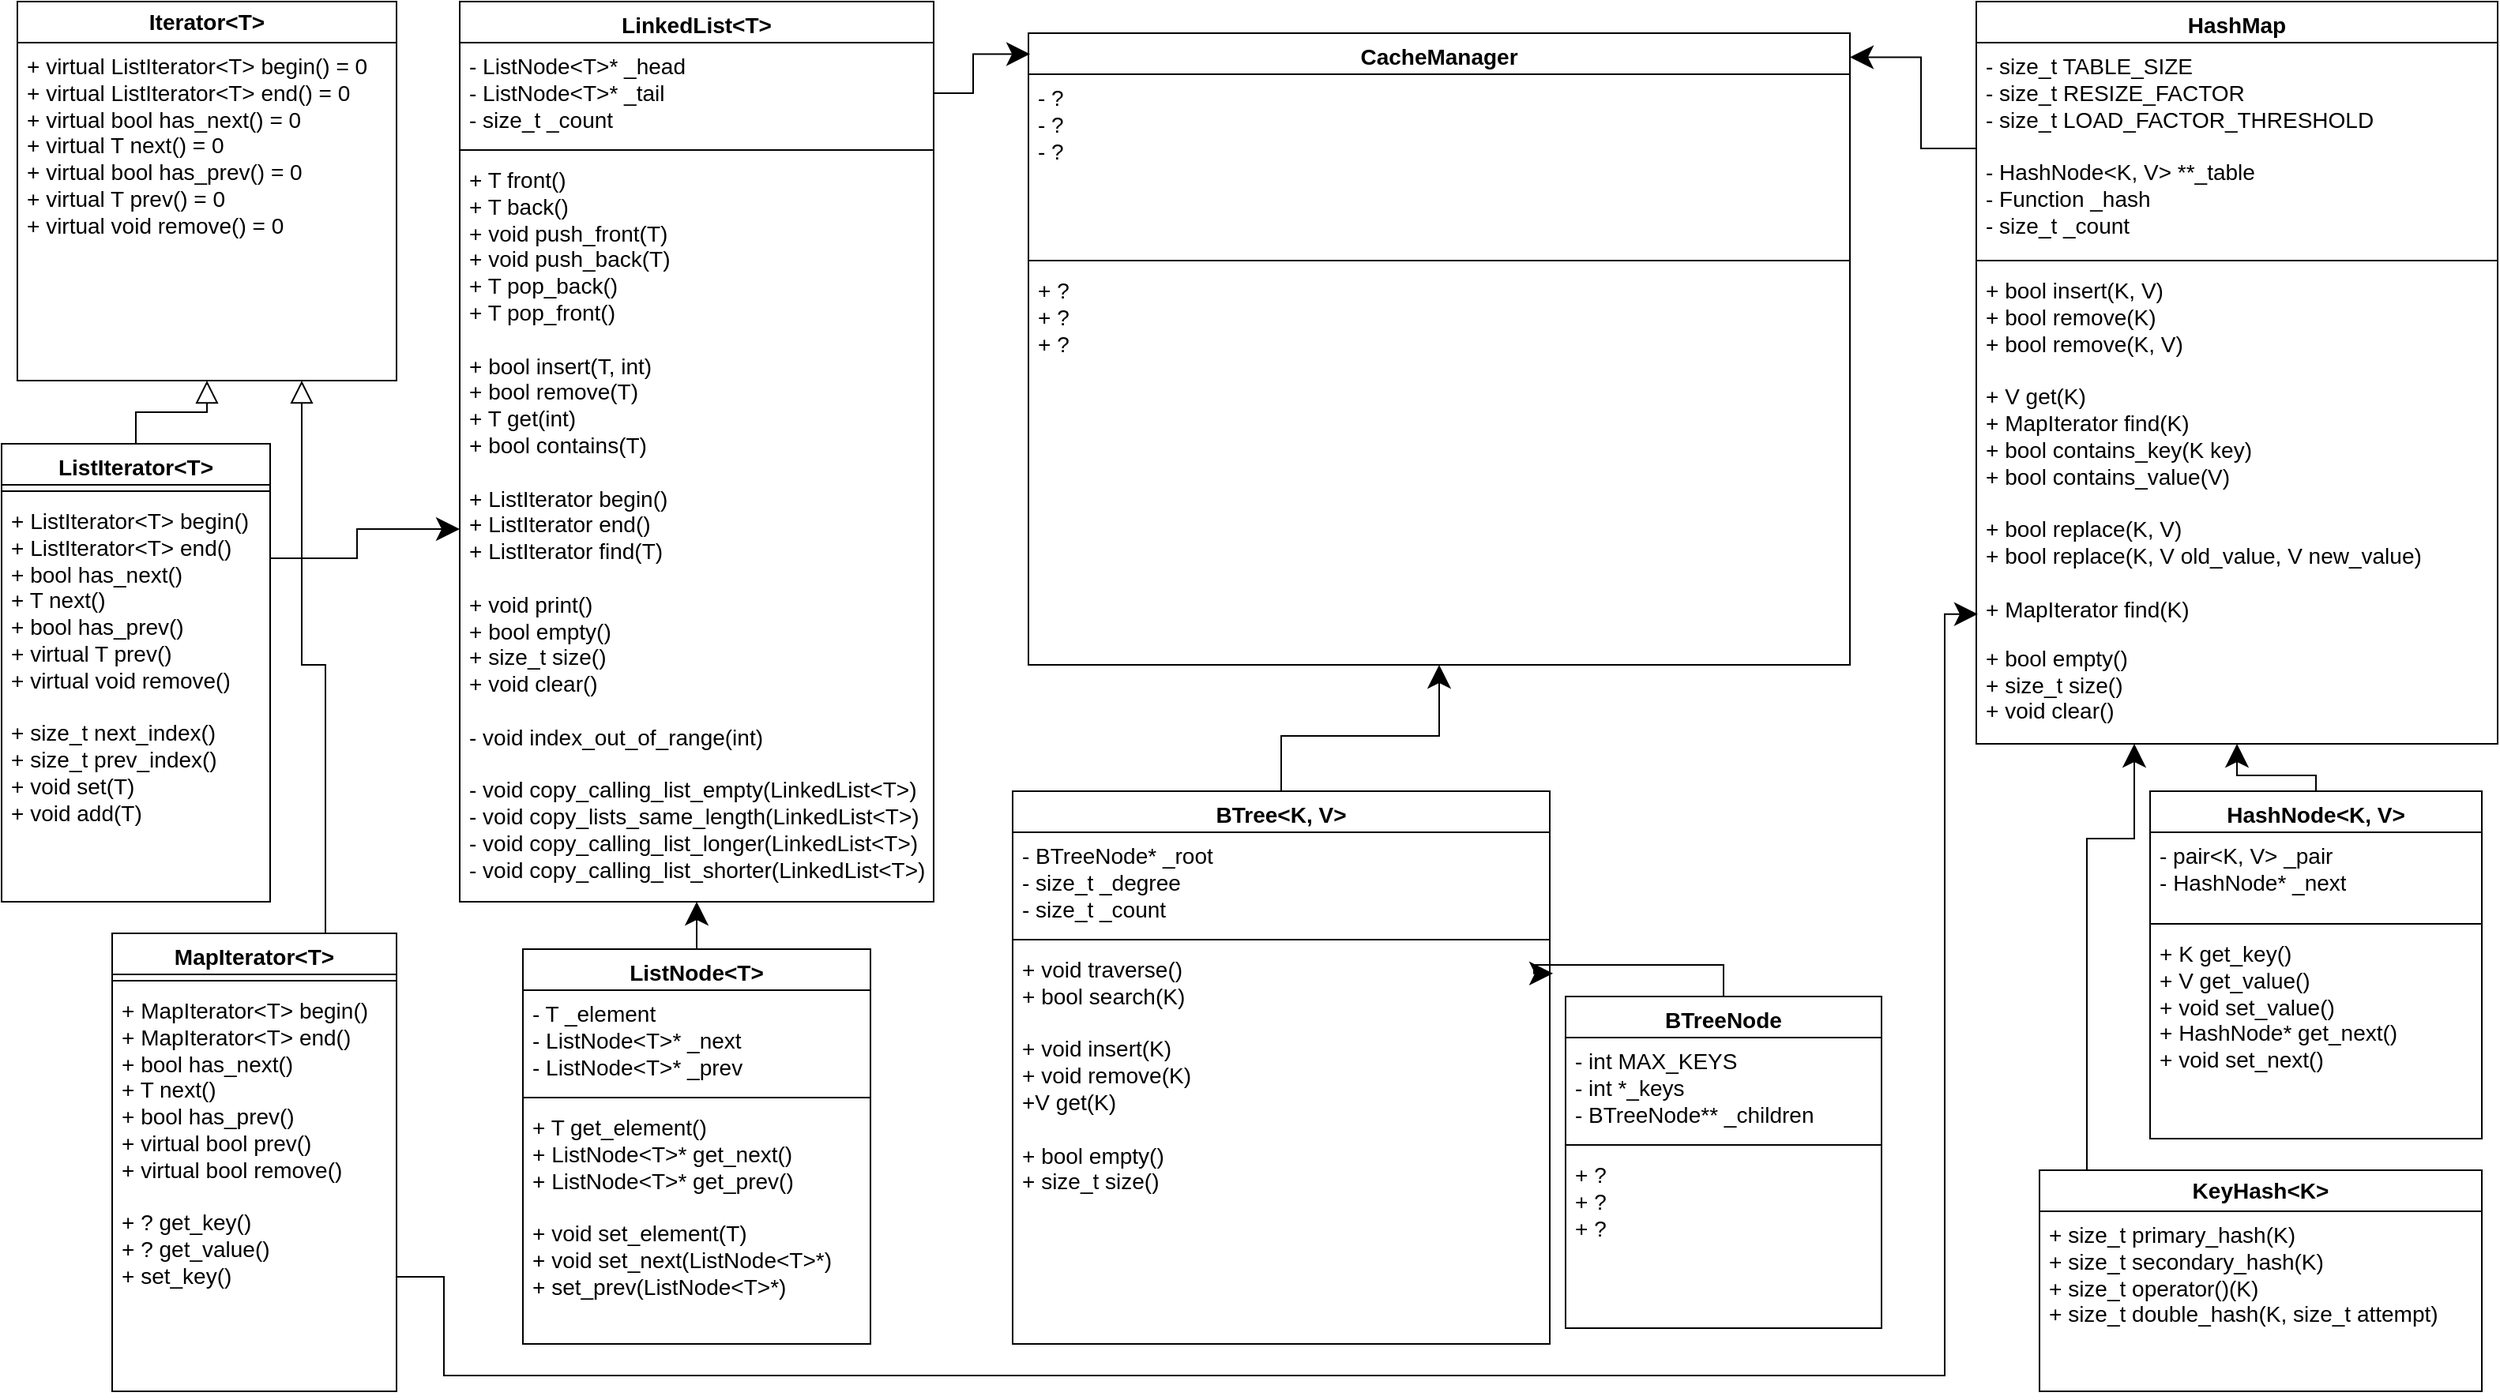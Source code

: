 <mxfile version="24.7.14">
  <diagram id="C5RBs43oDa-KdzZeNtuy" name="Page-1">
    <mxGraphModel dx="1434" dy="907" grid="1" gridSize="10" guides="1" tooltips="1" connect="1" arrows="1" fold="1" page="1" pageScale="1" pageWidth="1600" pageHeight="900" math="0" shadow="0">
      <root>
        <mxCell id="WIyWlLk6GJQsqaUBKTNV-0" />
        <mxCell id="WIyWlLk6GJQsqaUBKTNV-1" parent="WIyWlLk6GJQsqaUBKTNV-0" />
        <mxCell id="Cn50sSMzSw2PKXhurFe1-7" value="&lt;font style=&quot;font-size: 14px;&quot;&gt;HashMap&lt;/font&gt;" style="swimlane;fontStyle=1;align=center;verticalAlign=top;childLayout=stackLayout;horizontal=1;startSize=26;horizontalStack=0;resizeParent=1;resizeParentMax=0;resizeLast=0;collapsible=1;marginBottom=0;whiteSpace=wrap;html=1;" vertex="1" parent="WIyWlLk6GJQsqaUBKTNV-1">
          <mxGeometry x="1260" y="10" width="330" height="470" as="geometry" />
        </mxCell>
        <mxCell id="Cn50sSMzSw2PKXhurFe1-8" value="&lt;div style=&quot;font-size: 14px;&quot;&gt;&lt;div style=&quot;font-size: 14px;&quot;&gt;&lt;font style=&quot;font-size: 14px;&quot;&gt;- size_t TABLE_SIZE&lt;/font&gt;&lt;/div&gt;&lt;div style=&quot;font-size: 14px;&quot;&gt;&lt;font style=&quot;font-size: 14px;&quot;&gt;- size_t RESIZE_FACTOR&lt;/font&gt;&lt;/div&gt;&lt;font style=&quot;font-size: 14px;&quot;&gt;&lt;font style=&quot;font-size: 14px;&quot;&gt;- size_t LOAD_FACTOR_THRESHOLD&lt;/font&gt;&lt;/font&gt;&lt;/div&gt;&lt;div style=&quot;font-size: 14px;&quot;&gt;&lt;font style=&quot;font-size: 14px;&quot;&gt;&lt;br&gt;&lt;/font&gt;&lt;/div&gt;&lt;div style=&quot;font-size: 14px;&quot;&gt;&lt;font style=&quot;font-size: 14px;&quot;&gt;- HashNode&amp;lt;K, V&amp;gt; **_table&lt;/font&gt;&lt;/div&gt;&lt;div style=&quot;font-size: 14px;&quot;&gt;&lt;font style=&quot;font-size: 14px;&quot;&gt;- Function _hash&lt;/font&gt;&lt;/div&gt;&lt;div style=&quot;font-size: 14px;&quot;&gt;- size_t _count&lt;br&gt;&lt;/div&gt;" style="text;strokeColor=none;fillColor=none;align=left;verticalAlign=top;spacingLeft=4;spacingRight=4;overflow=hidden;rotatable=0;points=[[0,0.5],[1,0.5]];portConstraint=eastwest;whiteSpace=wrap;html=1;" vertex="1" parent="Cn50sSMzSw2PKXhurFe1-7">
          <mxGeometry y="26" width="330" height="134" as="geometry" />
        </mxCell>
        <mxCell id="Cn50sSMzSw2PKXhurFe1-9" value="" style="line;strokeWidth=1;fillColor=none;align=left;verticalAlign=middle;spacingTop=-1;spacingLeft=3;spacingRight=3;rotatable=0;labelPosition=right;points=[];portConstraint=eastwest;strokeColor=inherit;" vertex="1" parent="Cn50sSMzSw2PKXhurFe1-7">
          <mxGeometry y="160" width="330" height="8" as="geometry" />
        </mxCell>
        <mxCell id="Cn50sSMzSw2PKXhurFe1-10" value="&lt;div style=&quot;font-size: 14px;&quot;&gt;&lt;font style=&quot;font-size: 14px;&quot;&gt;+ bool insert(K, V)&lt;/font&gt;&lt;/div&gt;&lt;div style=&quot;font-size: 14px;&quot;&gt;&lt;font style=&quot;font-size: 14px;&quot;&gt;+ bool remove(K)&lt;/font&gt;&lt;/div&gt;&lt;div style=&quot;font-size: 14px;&quot;&gt;&lt;font style=&quot;font-size: 14px;&quot;&gt;+ bool remove(K, V)&lt;/font&gt;&lt;/div&gt;&lt;div style=&quot;font-size: 14px;&quot;&gt;&lt;font style=&quot;font-size: 14px;&quot;&gt;&lt;br&gt;&lt;/font&gt;&lt;/div&gt;&lt;div style=&quot;font-size: 14px;&quot;&gt;&lt;font style=&quot;font-size: 14px;&quot;&gt;+ V get(K)&lt;/font&gt;&lt;/div&gt;&lt;div style=&quot;font-size: 14px;&quot;&gt;&lt;font style=&quot;font-size: 14px;&quot;&gt;+ MapIterator find(K)&lt;br&gt;&lt;/font&gt;&lt;/div&gt;&lt;div style=&quot;font-size: 14px;&quot;&gt;&lt;div style=&quot;font-size: 14px;&quot;&gt;&lt;font style=&quot;font-size: 14px;&quot;&gt;+ bool contains_key(K key)&lt;br&gt;&lt;/font&gt;&lt;/div&gt;&lt;font style=&quot;font-size: 14px;&quot;&gt;+ bool contains_value(V)&lt;/font&gt;&lt;/div&gt;&lt;div style=&quot;font-size: 14px;&quot;&gt;&lt;font style=&quot;font-size: 14px;&quot;&gt;&lt;br&gt;&lt;/font&gt;&lt;/div&gt;&lt;div style=&quot;font-size: 14px;&quot;&gt;&lt;div style=&quot;font-size: 14px;&quot;&gt;&lt;font style=&quot;font-size: 14px;&quot;&gt;+ bool replace(K, V)&lt;/font&gt;&lt;/div&gt;&lt;div style=&quot;font-size: 14px;&quot;&gt;&lt;font style=&quot;font-size: 14px;&quot;&gt;+ bool replace(K, V old_value, V new_value)&lt;/font&gt;&lt;/div&gt;&lt;/div&gt;&lt;div style=&quot;font-size: 14px;&quot;&gt;&lt;font style=&quot;font-size: 14px;&quot;&gt;&lt;br&gt;&lt;/font&gt;&lt;/div&gt;&lt;div style=&quot;font-size: 14px;&quot;&gt;&lt;font style=&quot;font-size: 14px;&quot;&gt;+ MapIterator find(K)&lt;br&gt;&lt;/font&gt;&lt;/div&gt;&lt;br&gt;&lt;div style=&quot;font-size: 14px;&quot;&gt;&lt;font style=&quot;font-size: 14px;&quot;&gt;+ bool empty()&lt;br&gt;&lt;/font&gt;&lt;/div&gt;&lt;div style=&quot;font-size: 14px;&quot;&gt;&lt;font style=&quot;font-size: 14px;&quot;&gt;+ size_t size()&lt;br&gt;&lt;/font&gt;&lt;/div&gt;&lt;div style=&quot;font-size: 14px;&quot;&gt;&lt;font style=&quot;font-size: 14px;&quot;&gt;&lt;font style=&quot;font-size: 14px;&quot;&gt;+ void clear()&lt;/font&gt;&lt;br&gt;&lt;/font&gt;&lt;/div&gt;" style="text;strokeColor=none;fillColor=none;align=left;verticalAlign=top;spacingLeft=4;spacingRight=4;overflow=hidden;rotatable=0;points=[[0,0.5],[1,0.5]];portConstraint=eastwest;whiteSpace=wrap;html=1;" vertex="1" parent="Cn50sSMzSw2PKXhurFe1-7">
          <mxGeometry y="168" width="330" height="302" as="geometry" />
        </mxCell>
        <mxCell id="Cn50sSMzSw2PKXhurFe1-96" style="edgeStyle=orthogonalEdgeStyle;rounded=0;orthogonalLoop=1;jettySize=auto;html=1;exitX=0.5;exitY=0;exitDx=0;exitDy=0;entryX=0.5;entryY=1;entryDx=0;entryDy=0;endSize=12;" edge="1" parent="WIyWlLk6GJQsqaUBKTNV-1" source="Cn50sSMzSw2PKXhurFe1-11" target="Cn50sSMzSw2PKXhurFe1-7">
          <mxGeometry relative="1" as="geometry">
            <Array as="points">
              <mxPoint x="1475" y="500" />
              <mxPoint x="1425" y="500" />
            </Array>
          </mxGeometry>
        </mxCell>
        <mxCell id="Cn50sSMzSw2PKXhurFe1-11" value="&lt;font style=&quot;font-size: 14px;&quot;&gt;HashNode&amp;lt;K, V&amp;gt;&lt;/font&gt;" style="swimlane;fontStyle=1;align=center;verticalAlign=top;childLayout=stackLayout;horizontal=1;startSize=26;horizontalStack=0;resizeParent=1;resizeParentMax=0;resizeLast=0;collapsible=1;marginBottom=0;whiteSpace=wrap;html=1;" vertex="1" parent="WIyWlLk6GJQsqaUBKTNV-1">
          <mxGeometry x="1370" y="510" width="210" height="220" as="geometry" />
        </mxCell>
        <mxCell id="Cn50sSMzSw2PKXhurFe1-12" value="&lt;div style=&quot;font-size: 14px;&quot;&gt;&lt;font style=&quot;font-size: 14px;&quot;&gt;- pair&amp;lt;K, V&amp;gt; _pair&lt;br&gt;&lt;/font&gt;&lt;/div&gt;&lt;div style=&quot;font-size: 14px;&quot;&gt;- &lt;font style=&quot;font-size: 14px;&quot;&gt;&lt;font style=&quot;font-size: 14px;&quot;&gt;HashNode* _next&lt;/font&gt;&lt;br&gt;&lt;/font&gt;&lt;/div&gt;" style="text;strokeColor=none;fillColor=none;align=left;verticalAlign=top;spacingLeft=4;spacingRight=4;overflow=hidden;rotatable=0;points=[[0,0.5],[1,0.5]];portConstraint=eastwest;whiteSpace=wrap;html=1;" vertex="1" parent="Cn50sSMzSw2PKXhurFe1-11">
          <mxGeometry y="26" width="210" height="54" as="geometry" />
        </mxCell>
        <mxCell id="Cn50sSMzSw2PKXhurFe1-13" value="" style="line;strokeWidth=1;fillColor=none;align=left;verticalAlign=middle;spacingTop=-1;spacingLeft=3;spacingRight=3;rotatable=0;labelPosition=right;points=[];portConstraint=eastwest;strokeColor=inherit;" vertex="1" parent="Cn50sSMzSw2PKXhurFe1-11">
          <mxGeometry y="80" width="210" height="8" as="geometry" />
        </mxCell>
        <mxCell id="Cn50sSMzSw2PKXhurFe1-14" value="&lt;div style=&quot;font-size: 14px;&quot;&gt;&lt;font style=&quot;font-size: 14px;&quot;&gt;+ K get_key()&lt;/font&gt;&lt;/div&gt;&lt;div style=&quot;font-size: 14px;&quot;&gt;&lt;font style=&quot;font-size: 14px;&quot;&gt;+ V get_value()&lt;/font&gt;&lt;/div&gt;&lt;div style=&quot;font-size: 14px;&quot;&gt;&lt;font style=&quot;font-size: 14px;&quot;&gt;+ void set_value()&lt;/font&gt;&lt;/div&gt;&lt;div style=&quot;font-size: 14px;&quot;&gt;&lt;font style=&quot;font-size: 14px;&quot;&gt;+ HashNode* get_next()&lt;/font&gt;&lt;/div&gt;&lt;div style=&quot;font-size: 14px;&quot;&gt;&lt;font style=&quot;font-size: 14px;&quot;&gt;&lt;font style=&quot;font-size: 14px;&quot;&gt;+ void set_next()&lt;/font&gt;&lt;br&gt;&lt;/font&gt;&lt;/div&gt;" style="text;strokeColor=none;fillColor=none;align=left;verticalAlign=top;spacingLeft=4;spacingRight=4;overflow=hidden;rotatable=0;points=[[0,0.5],[1,0.5]];portConstraint=eastwest;whiteSpace=wrap;html=1;" vertex="1" parent="Cn50sSMzSw2PKXhurFe1-11">
          <mxGeometry y="88" width="210" height="132" as="geometry" />
        </mxCell>
        <mxCell id="Cn50sSMzSw2PKXhurFe1-102" style="edgeStyle=orthogonalEdgeStyle;rounded=0;orthogonalLoop=1;jettySize=auto;html=1;exitX=0.25;exitY=0;exitDx=0;exitDy=0;entryX=0.25;entryY=1;entryDx=0;entryDy=0;endSize=12;" edge="1" parent="WIyWlLk6GJQsqaUBKTNV-1">
          <mxGeometry relative="1" as="geometry">
            <mxPoint x="1387.5" y="750" as="sourcePoint" />
            <mxPoint x="1360" y="480" as="targetPoint" />
            <Array as="points">
              <mxPoint x="1330" y="750" />
              <mxPoint x="1330" y="540" />
              <mxPoint x="1360" y="540" />
            </Array>
          </mxGeometry>
        </mxCell>
        <mxCell id="Cn50sSMzSw2PKXhurFe1-19" value="&lt;b&gt;&lt;font style=&quot;font-size: 14px;&quot;&gt;KeyHash&amp;lt;K&amp;gt;&lt;/font&gt;&lt;/b&gt;" style="swimlane;fontStyle=0;childLayout=stackLayout;horizontal=1;startSize=26;fillColor=none;horizontalStack=0;resizeParent=1;resizeParentMax=0;resizeLast=0;collapsible=1;marginBottom=0;whiteSpace=wrap;html=1;" vertex="1" parent="WIyWlLk6GJQsqaUBKTNV-1">
          <mxGeometry x="1300" y="750" width="280" height="140" as="geometry" />
        </mxCell>
        <mxCell id="Cn50sSMzSw2PKXhurFe1-20" value="&lt;div style=&quot;font-size: 14px;&quot;&gt;&lt;font style=&quot;font-size: 14px;&quot;&gt;+ size_t primary_hash(K)&lt;/font&gt;&lt;/div&gt;&lt;div style=&quot;font-size: 14px;&quot;&gt;&lt;font style=&quot;font-size: 14px;&quot;&gt;+ size_t secondary_hash(K)&lt;/font&gt;&lt;/div&gt;&lt;div style=&quot;font-size: 14px;&quot;&gt;&lt;font style=&quot;font-size: 14px;&quot;&gt;+ size_t operator()(K)&lt;/font&gt;&lt;/div&gt;&lt;div style=&quot;font-size: 14px;&quot;&gt;&lt;font style=&quot;font-size: 14px;&quot;&gt;&lt;font style=&quot;font-size: 14px;&quot;&gt;+ size_t double_hash(K, size_t attempt)&lt;/font&gt;&lt;br&gt;&lt;/font&gt;&lt;/div&gt;" style="text;strokeColor=none;fillColor=none;align=left;verticalAlign=top;spacingLeft=4;spacingRight=4;overflow=hidden;rotatable=0;points=[[0,0.5],[1,0.5]];portConstraint=eastwest;whiteSpace=wrap;html=1;" vertex="1" parent="Cn50sSMzSw2PKXhurFe1-19">
          <mxGeometry y="26" width="280" height="114" as="geometry" />
        </mxCell>
        <mxCell id="Cn50sSMzSw2PKXhurFe1-93" style="edgeStyle=orthogonalEdgeStyle;rounded=0;orthogonalLoop=1;jettySize=auto;html=1;exitX=0.5;exitY=0;exitDx=0;exitDy=0;entryX=0.5;entryY=1;entryDx=0;entryDy=0;endSize=12;" edge="1" parent="WIyWlLk6GJQsqaUBKTNV-1" source="Cn50sSMzSw2PKXhurFe1-27" target="Cn50sSMzSw2PKXhurFe1-0">
          <mxGeometry relative="1" as="geometry" />
        </mxCell>
        <mxCell id="Cn50sSMzSw2PKXhurFe1-27" value="&lt;font style=&quot;font-size: 14px;&quot;&gt;ListNode&amp;lt;T&amp;gt;&lt;/font&gt;" style="swimlane;fontStyle=1;align=center;verticalAlign=top;childLayout=stackLayout;horizontal=1;startSize=26;horizontalStack=0;resizeParent=1;resizeParentMax=0;resizeLast=0;collapsible=1;marginBottom=0;whiteSpace=wrap;html=1;" vertex="1" parent="WIyWlLk6GJQsqaUBKTNV-1">
          <mxGeometry x="340" y="610" width="220" height="250" as="geometry" />
        </mxCell>
        <mxCell id="Cn50sSMzSw2PKXhurFe1-28" value="&lt;div style=&quot;font-size: 14px;&quot;&gt;&lt;font style=&quot;font-size: 14px;&quot;&gt;- T _element&lt;/font&gt;&lt;/div&gt;&lt;div style=&quot;font-size: 14px;&quot;&gt;&lt;font style=&quot;font-size: 14px;&quot;&gt;- ListNode&amp;lt;T&amp;gt;* _next&lt;/font&gt;&lt;/div&gt;&lt;div style=&quot;font-size: 14px;&quot;&gt;&lt;font style=&quot;font-size: 14px;&quot;&gt;&lt;font style=&quot;font-size: 14px;&quot;&gt;- ListNode&amp;lt;T&amp;gt;* _prev&lt;/font&gt;&lt;br&gt;&lt;/font&gt;&lt;/div&gt;" style="text;strokeColor=none;fillColor=none;align=left;verticalAlign=top;spacingLeft=4;spacingRight=4;overflow=hidden;rotatable=0;points=[[0,0.5],[1,0.5]];portConstraint=eastwest;whiteSpace=wrap;html=1;" vertex="1" parent="Cn50sSMzSw2PKXhurFe1-27">
          <mxGeometry y="26" width="220" height="64" as="geometry" />
        </mxCell>
        <mxCell id="Cn50sSMzSw2PKXhurFe1-29" value="" style="line;strokeWidth=1;fillColor=none;align=left;verticalAlign=middle;spacingTop=-1;spacingLeft=3;spacingRight=3;rotatable=0;labelPosition=right;points=[];portConstraint=eastwest;strokeColor=inherit;" vertex="1" parent="Cn50sSMzSw2PKXhurFe1-27">
          <mxGeometry y="90" width="220" height="8" as="geometry" />
        </mxCell>
        <mxCell id="Cn50sSMzSw2PKXhurFe1-30" value="&lt;div style=&quot;font-size: 14px;&quot;&gt;&lt;font style=&quot;font-size: 14px;&quot;&gt;+ T get_element()&lt;/font&gt;&lt;/div&gt;&lt;div style=&quot;font-size: 14px;&quot;&gt;&lt;font style=&quot;font-size: 14px;&quot;&gt;+ ListNode&amp;lt;T&amp;gt;* get_next()&lt;/font&gt;&lt;/div&gt;&lt;div style=&quot;font-size: 14px;&quot;&gt;&lt;font style=&quot;font-size: 14px;&quot;&gt;+ ListNode&amp;lt;T&amp;gt;* get_prev()&lt;/font&gt;&lt;/div&gt;&lt;div style=&quot;font-size: 14px;&quot;&gt;&lt;font style=&quot;font-size: 14px;&quot;&gt;&lt;br&gt;&lt;/font&gt;&lt;/div&gt;&lt;div style=&quot;font-size: 14px;&quot;&gt;&lt;font style=&quot;font-size: 14px;&quot;&gt;+ void set_element(T)&lt;/font&gt;&lt;/div&gt;&lt;div style=&quot;font-size: 14px;&quot;&gt;&lt;font style=&quot;font-size: 14px;&quot;&gt;+ void set_next(ListNode&amp;lt;T&amp;gt;*)&lt;/font&gt;&lt;/div&gt;&lt;div style=&quot;font-size: 14px;&quot;&gt;&lt;font style=&quot;font-size: 14px;&quot;&gt;&lt;font style=&quot;font-size: 14px;&quot;&gt;+ set_prev(ListNode&amp;lt;T&amp;gt;*)&lt;/font&gt;&lt;br&gt;&lt;/font&gt;&lt;/div&gt;" style="text;strokeColor=none;fillColor=none;align=left;verticalAlign=top;spacingLeft=4;spacingRight=4;overflow=hidden;rotatable=0;points=[[0,0.5],[1,0.5]];portConstraint=eastwest;whiteSpace=wrap;html=1;" vertex="1" parent="Cn50sSMzSw2PKXhurFe1-27">
          <mxGeometry y="98" width="220" height="152" as="geometry" />
        </mxCell>
        <mxCell id="Cn50sSMzSw2PKXhurFe1-90" style="edgeStyle=orthogonalEdgeStyle;rounded=0;orthogonalLoop=1;jettySize=auto;html=1;exitX=0.75;exitY=0;exitDx=0;exitDy=0;entryX=0.75;entryY=1;entryDx=0;entryDy=0;strokeWidth=1;endArrow=block;endFill=0;endSize=12;" edge="1" parent="WIyWlLk6GJQsqaUBKTNV-1" source="Cn50sSMzSw2PKXhurFe1-43" target="Cn50sSMzSw2PKXhurFe1-48">
          <mxGeometry relative="1" as="geometry" />
        </mxCell>
        <mxCell id="Cn50sSMzSw2PKXhurFe1-43" value="&lt;font style=&quot;font-size: 14px;&quot;&gt;MapIterator&amp;lt;T&amp;gt;&lt;/font&gt;" style="swimlane;fontStyle=1;align=center;verticalAlign=top;childLayout=stackLayout;horizontal=1;startSize=26;horizontalStack=0;resizeParent=1;resizeParentMax=0;resizeLast=0;collapsible=1;marginBottom=0;whiteSpace=wrap;html=1;" vertex="1" parent="WIyWlLk6GJQsqaUBKTNV-1">
          <mxGeometry x="80" y="600" width="180" height="290" as="geometry" />
        </mxCell>
        <mxCell id="Cn50sSMzSw2PKXhurFe1-45" value="" style="line;strokeWidth=1;fillColor=none;align=left;verticalAlign=middle;spacingTop=-1;spacingLeft=3;spacingRight=3;rotatable=0;labelPosition=right;points=[];portConstraint=eastwest;strokeColor=inherit;" vertex="1" parent="Cn50sSMzSw2PKXhurFe1-43">
          <mxGeometry y="26" width="180" height="8" as="geometry" />
        </mxCell>
        <mxCell id="Cn50sSMzSw2PKXhurFe1-46" value="&lt;div&gt;&lt;font style=&quot;font-size: 14px;&quot;&gt;+ MapIterator&amp;lt;T&amp;gt; begin()&lt;br&gt;&lt;/font&gt;&lt;/div&gt;&lt;div&gt;&lt;font style=&quot;font-size: 14px;&quot;&gt;+ MapIterator&amp;lt;T&amp;gt; end()&lt;br&gt;&lt;/font&gt;&lt;/div&gt;&lt;div style=&quot;font-size: 14px;&quot;&gt;&lt;font style=&quot;font-size: 14px;&quot;&gt;+ bool has_next()&lt;br&gt;&lt;/font&gt;&lt;/div&gt;&lt;div style=&quot;font-size: 14px;&quot;&gt;&lt;font style=&quot;font-size: 14px;&quot;&gt;+ T next()&lt;br&gt;&lt;/font&gt;&lt;/div&gt;&lt;div style=&quot;font-size: 14px;&quot;&gt;&lt;font style=&quot;font-size: 14px;&quot;&gt;+ bool has_prev() &lt;br&gt;&lt;/font&gt;&lt;/div&gt;&lt;div style=&quot;font-size: 14px;&quot;&gt;&lt;font style=&quot;font-size: 14px;&quot;&gt;+ virtual bool prev()&lt;br&gt;&lt;/font&gt;&lt;/div&gt;&lt;div&gt;&lt;font style=&quot;font-size: 14px;&quot;&gt;&lt;font style=&quot;font-size: 14px;&quot;&gt;+ virtual bool remove()&lt;/font&gt;&lt;/font&gt;&lt;/div&gt;&lt;div&gt;&lt;font style=&quot;font-size: 14px;&quot;&gt;&lt;font style=&quot;font-size: 14px;&quot;&gt;&lt;br&gt;&lt;/font&gt;&lt;/font&gt;&lt;/div&gt;&lt;div&gt;&lt;font style=&quot;font-size: 14px;&quot;&gt;&lt;font style=&quot;font-size: 14px;&quot;&gt;+ ? get_key()&lt;/font&gt;&lt;/font&gt;&lt;/div&gt;&lt;div&gt;&lt;font style=&quot;font-size: 14px;&quot;&gt;&lt;font style=&quot;font-size: 14px;&quot;&gt;+ ? get_value()&lt;/font&gt;&lt;/font&gt;&lt;/div&gt;&lt;div&gt;&lt;font style=&quot;font-size: 14px;&quot;&gt;&lt;font style=&quot;font-size: 14px;&quot;&gt;+ set_key() &lt;br&gt;&lt;/font&gt;&lt;/font&gt;&lt;/div&gt;" style="text;strokeColor=none;fillColor=none;align=left;verticalAlign=top;spacingLeft=4;spacingRight=4;overflow=hidden;rotatable=0;points=[[0,0.5],[1,0.5]];portConstraint=eastwest;whiteSpace=wrap;html=1;" vertex="1" parent="Cn50sSMzSw2PKXhurFe1-43">
          <mxGeometry y="34" width="180" height="256" as="geometry" />
        </mxCell>
        <mxCell id="Cn50sSMzSw2PKXhurFe1-48" value="&lt;font size=&quot;1&quot;&gt;&lt;b style=&quot;font-size: 14px;&quot;&gt;Iterator&amp;lt;T&amp;gt;&lt;/b&gt;&lt;/font&gt;" style="swimlane;fontStyle=0;childLayout=stackLayout;horizontal=1;startSize=26;fillColor=none;horizontalStack=0;resizeParent=1;resizeParentMax=0;resizeLast=0;collapsible=1;marginBottom=0;whiteSpace=wrap;html=1;" vertex="1" parent="WIyWlLk6GJQsqaUBKTNV-1">
          <mxGeometry x="20" y="10" width="240" height="240" as="geometry" />
        </mxCell>
        <mxCell id="Cn50sSMzSw2PKXhurFe1-49" value="&lt;div&gt;&lt;font style=&quot;font-size: 14px;&quot;&gt;+ virtual ListIterator&amp;lt;T&amp;gt; begin() = 0&lt;br&gt;&lt;/font&gt;&lt;/div&gt;&lt;div&gt;&lt;font style=&quot;font-size: 14px;&quot;&gt;+ virtual ListIterator&amp;lt;T&amp;gt; end() = 0 &lt;br&gt;&lt;/font&gt;&lt;/div&gt;&lt;div style=&quot;font-size: 14px;&quot;&gt;&lt;font style=&quot;font-size: 14px;&quot;&gt;+ virtual bool has_next() = 0&lt;/font&gt;&lt;/div&gt;&lt;div style=&quot;font-size: 14px;&quot;&gt;&lt;font style=&quot;font-size: 14px;&quot;&gt;+ virtual T next() = 0&lt;/font&gt;&lt;/div&gt;&lt;div style=&quot;font-size: 14px;&quot;&gt;&lt;font style=&quot;font-size: 14px;&quot;&gt;+ virtual bool has_prev() = 0&lt;/font&gt;&lt;/div&gt;&lt;div style=&quot;font-size: 14px;&quot;&gt;&lt;font style=&quot;font-size: 14px;&quot;&gt;+ virtual T prev() = 0&lt;br&gt;&lt;/font&gt;&lt;/div&gt;&lt;div style=&quot;font-size: 14px;&quot;&gt;&lt;font style=&quot;font-size: 14px;&quot;&gt;&lt;font style=&quot;font-size: 14px;&quot;&gt;+ virtual void remove() = 0&lt;/font&gt;&lt;br&gt;&lt;/font&gt;&lt;/div&gt;" style="text;strokeColor=none;fillColor=none;align=left;verticalAlign=top;spacingLeft=4;spacingRight=4;overflow=hidden;rotatable=0;points=[[0,0.5],[1,0.5]];portConstraint=eastwest;whiteSpace=wrap;html=1;" vertex="1" parent="Cn50sSMzSw2PKXhurFe1-48">
          <mxGeometry y="26" width="240" height="214" as="geometry" />
        </mxCell>
        <mxCell id="Cn50sSMzSw2PKXhurFe1-91" style="edgeStyle=orthogonalEdgeStyle;rounded=0;orthogonalLoop=1;jettySize=auto;html=1;exitX=0.5;exitY=0;exitDx=0;exitDy=0;entryX=0.5;entryY=1;entryDx=0;entryDy=0;endArrow=block;endFill=0;startSize=6;endSize=12;" edge="1" parent="WIyWlLk6GJQsqaUBKTNV-1" source="Cn50sSMzSw2PKXhurFe1-52" target="Cn50sSMzSw2PKXhurFe1-48">
          <mxGeometry relative="1" as="geometry" />
        </mxCell>
        <mxCell id="Cn50sSMzSw2PKXhurFe1-92" style="edgeStyle=orthogonalEdgeStyle;rounded=0;orthogonalLoop=1;jettySize=auto;html=1;exitX=1;exitY=0.25;exitDx=0;exitDy=0;entryX=0;entryY=0.5;entryDx=0;entryDy=0;endSize=12;" edge="1" parent="WIyWlLk6GJQsqaUBKTNV-1" source="Cn50sSMzSw2PKXhurFe1-52" target="Cn50sSMzSw2PKXhurFe1-3">
          <mxGeometry relative="1" as="geometry" />
        </mxCell>
        <mxCell id="Cn50sSMzSw2PKXhurFe1-52" value="&lt;font style=&quot;font-size: 14px;&quot;&gt;ListIterator&amp;lt;T&amp;gt;&lt;/font&gt;" style="swimlane;fontStyle=1;align=center;verticalAlign=top;childLayout=stackLayout;horizontal=1;startSize=26;horizontalStack=0;resizeParent=1;resizeParentMax=0;resizeLast=0;collapsible=1;marginBottom=0;whiteSpace=wrap;html=1;" vertex="1" parent="WIyWlLk6GJQsqaUBKTNV-1">
          <mxGeometry x="10" y="290" width="170" height="290" as="geometry" />
        </mxCell>
        <mxCell id="Cn50sSMzSw2PKXhurFe1-54" value="" style="line;strokeWidth=1;fillColor=none;align=left;verticalAlign=middle;spacingTop=-1;spacingLeft=3;spacingRight=3;rotatable=0;labelPosition=right;points=[];portConstraint=eastwest;strokeColor=inherit;" vertex="1" parent="Cn50sSMzSw2PKXhurFe1-52">
          <mxGeometry y="26" width="170" height="8" as="geometry" />
        </mxCell>
        <mxCell id="Cn50sSMzSw2PKXhurFe1-55" value="&lt;div&gt;&lt;font style=&quot;font-size: 14px;&quot;&gt;+ ListIterator&amp;lt;T&amp;gt; begin()&lt;br&gt;&lt;/font&gt;&lt;/div&gt;&lt;div&gt;&lt;font style=&quot;font-size: 14px;&quot;&gt;+ ListIterator&amp;lt;T&amp;gt; end()&lt;br&gt;&lt;/font&gt;&lt;/div&gt;&lt;div style=&quot;font-size: 14px;&quot;&gt;&lt;font style=&quot;font-size: 14px;&quot;&gt;+ bool has_next()&lt;br&gt;&lt;/font&gt;&lt;/div&gt;&lt;div style=&quot;font-size: 14px;&quot;&gt;&lt;font style=&quot;font-size: 14px;&quot;&gt;+ T next()&lt;br&gt;&lt;/font&gt;&lt;/div&gt;&lt;div style=&quot;font-size: 14px;&quot;&gt;&lt;font style=&quot;font-size: 14px;&quot;&gt;+ bool has_prev() &lt;br&gt;&lt;/font&gt;&lt;/div&gt;&lt;div style=&quot;font-size: 14px;&quot;&gt;&lt;font style=&quot;font-size: 14px;&quot;&gt;+ virtual T prev()&lt;br&gt;&lt;/font&gt;&lt;/div&gt;&lt;div style=&quot;font-size: 14px;&quot;&gt;&lt;font style=&quot;font-size: 14px;&quot;&gt;&lt;font style=&quot;font-size: 14px;&quot;&gt;+ virtual void remove()&lt;/font&gt;&lt;br&gt;&lt;/font&gt;&lt;/div&gt;&lt;div style=&quot;font-size: 14px;&quot;&gt;&lt;font style=&quot;font-size: 14px;&quot;&gt;&lt;br&gt;&lt;/font&gt;&lt;/div&gt;&lt;div style=&quot;font-size: 14px;&quot;&gt;&lt;font style=&quot;font-size: 14px;&quot;&gt;+ size_t next_index()&lt;/font&gt;&lt;/div&gt;&lt;div style=&quot;font-size: 14px;&quot;&gt;&lt;font style=&quot;font-size: 14px;&quot;&gt;+ size_t prev_index()&lt;/font&gt;&lt;/div&gt;&lt;div style=&quot;font-size: 14px;&quot;&gt;&lt;font style=&quot;font-size: 14px;&quot;&gt;+ void set(T)&lt;/font&gt;&lt;/div&gt;&lt;div style=&quot;font-size: 14px;&quot;&gt;&lt;font style=&quot;font-size: 14px;&quot;&gt;+ void add(T)&lt;font style=&quot;font-size: 14px;&quot;&gt;&lt;br&gt;&lt;/font&gt;&lt;br&gt;&lt;/font&gt;&lt;/div&gt;" style="text;strokeColor=none;fillColor=none;align=left;verticalAlign=top;spacingLeft=4;spacingRight=4;overflow=hidden;rotatable=0;points=[[0,0.5],[1,0.5]];portConstraint=eastwest;whiteSpace=wrap;html=1;" vertex="1" parent="Cn50sSMzSw2PKXhurFe1-52">
          <mxGeometry y="34" width="170" height="256" as="geometry" />
        </mxCell>
        <mxCell id="Cn50sSMzSw2PKXhurFe1-0" value="&lt;font style=&quot;font-size: 14px;&quot;&gt;LinkedList&amp;lt;T&amp;gt;&lt;/font&gt;" style="swimlane;fontStyle=1;align=center;verticalAlign=top;childLayout=stackLayout;horizontal=1;startSize=26;horizontalStack=0;resizeParent=1;resizeParentMax=0;resizeLast=0;collapsible=1;marginBottom=0;whiteSpace=wrap;html=1;" vertex="1" parent="WIyWlLk6GJQsqaUBKTNV-1">
          <mxGeometry x="300" y="10" width="300" height="570" as="geometry" />
        </mxCell>
        <mxCell id="Cn50sSMzSw2PKXhurFe1-1" value="&lt;div style=&quot;font-size: 14px;&quot;&gt;&lt;font style=&quot;font-size: 14px;&quot;&gt;- ListNode&amp;lt;T&amp;gt;* _head&lt;/font&gt;&lt;/div&gt;&lt;div style=&quot;font-size: 14px;&quot;&gt;&lt;font style=&quot;font-size: 14px;&quot;&gt;- ListNode&amp;lt;T&amp;gt;* _tail&lt;/font&gt;&lt;/div&gt;&lt;div style=&quot;font-size: 14px;&quot;&gt;&lt;font style=&quot;font-size: 14px;&quot;&gt;&lt;font style=&quot;font-size: 14px;&quot;&gt;- size_t _count&lt;/font&gt;&lt;br&gt;&lt;/font&gt;&lt;/div&gt;" style="text;strokeColor=none;fillColor=none;align=left;verticalAlign=top;spacingLeft=4;spacingRight=4;overflow=hidden;rotatable=0;points=[[0,0.5],[1,0.5]];portConstraint=eastwest;whiteSpace=wrap;html=1;" vertex="1" parent="Cn50sSMzSw2PKXhurFe1-0">
          <mxGeometry y="26" width="300" height="64" as="geometry" />
        </mxCell>
        <mxCell id="Cn50sSMzSw2PKXhurFe1-2" value="" style="line;strokeWidth=1;fillColor=none;align=left;verticalAlign=middle;spacingTop=-1;spacingLeft=3;spacingRight=3;rotatable=0;labelPosition=right;points=[];portConstraint=eastwest;strokeColor=inherit;" vertex="1" parent="Cn50sSMzSw2PKXhurFe1-0">
          <mxGeometry y="90" width="300" height="8" as="geometry" />
        </mxCell>
        <mxCell id="Cn50sSMzSw2PKXhurFe1-3" value="&lt;div style=&quot;font-size: 14px;&quot;&gt;&lt;font style=&quot;font-size: 14px;&quot;&gt;+ T front()&lt;br&gt;&lt;/font&gt;&lt;/div&gt;&lt;div style=&quot;font-size: 14px;&quot;&gt;&lt;font style=&quot;font-size: 14px;&quot;&gt;+ T back()&lt;/font&gt;&lt;/div&gt;&lt;div style=&quot;font-size: 14px;&quot;&gt;&lt;font style=&quot;font-size: 14px;&quot;&gt;+ void push_front(T)&lt;/font&gt;&lt;/div&gt;&lt;div style=&quot;font-size: 14px;&quot;&gt;&lt;font style=&quot;font-size: 14px;&quot;&gt;+ void push_back(T)&lt;/font&gt;&lt;/div&gt;&lt;div style=&quot;font-size: 14px;&quot;&gt;&lt;font style=&quot;font-size: 14px;&quot;&gt;+ T pop_back()&lt;/font&gt;&lt;/div&gt;&lt;div style=&quot;font-size: 14px;&quot;&gt;&lt;font style=&quot;font-size: 14px;&quot;&gt;+ T pop_front()&lt;/font&gt;&lt;/div&gt;&lt;div style=&quot;font-size: 14px;&quot;&gt;&lt;font style=&quot;font-size: 14px;&quot;&gt;&lt;br&gt;&lt;/font&gt;&lt;/div&gt;&lt;div style=&quot;font-size: 14px;&quot;&gt;&lt;font style=&quot;font-size: 14px;&quot;&gt;+ bool insert(T, int)&lt;/font&gt;&lt;/div&gt;&lt;div style=&quot;font-size: 14px;&quot;&gt;&lt;font style=&quot;font-size: 14px;&quot;&gt;+ bool remove(T)&lt;/font&gt;&lt;/div&gt;&lt;div style=&quot;font-size: 14px;&quot;&gt;&lt;font style=&quot;font-size: 14px;&quot;&gt;+ T get(int)&lt;br&gt;&lt;/font&gt;&lt;/div&gt;&lt;div style=&quot;font-size: 14px;&quot;&gt;&lt;font style=&quot;font-size: 14px;&quot;&gt;+ bool contains(T)&lt;/font&gt;&lt;/div&gt;&lt;div style=&quot;font-size: 14px;&quot;&gt;&lt;font style=&quot;font-size: 14px;&quot;&gt;&lt;br&gt;&lt;/font&gt;&lt;/div&gt;&lt;div style=&quot;font-size: 14px;&quot;&gt;&lt;font style=&quot;font-size: 14px;&quot;&gt;+ ListIterator begin() &lt;br&gt;&lt;/font&gt;&lt;/div&gt;&lt;div style=&quot;font-size: 14px;&quot;&gt;+ ListIterator end()&lt;/div&gt;&lt;div style=&quot;font-size: 14px;&quot;&gt;&lt;font style=&quot;font-size: 14px;&quot;&gt;+ ListIterator find(T)&lt;/font&gt;&lt;/div&gt;&lt;div style=&quot;font-size: 14px;&quot;&gt;&lt;font style=&quot;font-size: 14px;&quot;&gt;&lt;br&gt;&lt;/font&gt;&lt;/div&gt;&lt;div style=&quot;font-size: 14px;&quot;&gt;&lt;font style=&quot;font-size: 14px;&quot;&gt;+ void print()&lt;br&gt;&lt;/font&gt;&lt;/div&gt;&lt;div style=&quot;font-size: 14px;&quot;&gt;&lt;font style=&quot;font-size: 14px;&quot;&gt;+ bool empty()&lt;br&gt;&lt;/font&gt;&lt;/div&gt;&lt;div style=&quot;font-size: 14px;&quot;&gt;+ size_t size()&lt;br&gt;&lt;/div&gt;&lt;div style=&quot;font-size: 14px;&quot;&gt;+ void clear()&lt;/div&gt;&lt;div style=&quot;font-size: 14px;&quot;&gt;&lt;br&gt;&lt;/div&gt;&lt;div style=&quot;font-size: 14px;&quot;&gt;- void index_out_of_range(int)&lt;/div&gt;&lt;div style=&quot;font-size: 14px;&quot;&gt;&lt;br&gt;&lt;/div&gt;&lt;div style=&quot;font-size: 14px;&quot;&gt;- void copy_calling_list_empty(LinkedList&amp;lt;T&amp;gt;)&lt;/div&gt;&lt;div style=&quot;font-size: 14px;&quot;&gt;- void copy_lists_same_length(LinkedList&amp;lt;T&amp;gt;)&lt;/div&gt;&lt;div style=&quot;font-size: 14px;&quot;&gt;- void copy_calling_list_longer(LinkedList&amp;lt;T&amp;gt;)&lt;/div&gt;&lt;div style=&quot;font-size: 14px;&quot;&gt;- void copy_calling_list_shorter(LinkedList&amp;lt;T&amp;gt;)&lt;/div&gt;&lt;div style=&quot;font-size: 14px;&quot;&gt;&lt;br&gt;&lt;/div&gt;" style="text;strokeColor=none;fillColor=none;align=left;verticalAlign=top;spacingLeft=4;spacingRight=4;overflow=hidden;rotatable=0;points=[[0,0.5],[1,0.5]];portConstraint=eastwest;whiteSpace=wrap;html=1;" vertex="1" parent="Cn50sSMzSw2PKXhurFe1-0">
          <mxGeometry y="98" width="300" height="472" as="geometry" />
        </mxCell>
        <mxCell id="Cn50sSMzSw2PKXhurFe1-95" style="edgeStyle=orthogonalEdgeStyle;rounded=0;orthogonalLoop=1;jettySize=auto;html=1;exitX=0.5;exitY=0;exitDx=0;exitDy=0;entryX=0.5;entryY=1;entryDx=0;entryDy=0;endSize=12;" edge="1" parent="WIyWlLk6GJQsqaUBKTNV-1" source="Cn50sSMzSw2PKXhurFe1-64" target="Cn50sSMzSw2PKXhurFe1-77">
          <mxGeometry relative="1" as="geometry" />
        </mxCell>
        <mxCell id="Cn50sSMzSw2PKXhurFe1-64" value="&lt;font style=&quot;font-size: 14px;&quot;&gt;BTree&amp;lt;K, V&amp;gt;&lt;br&gt;&lt;/font&gt;" style="swimlane;fontStyle=1;align=center;verticalAlign=top;childLayout=stackLayout;horizontal=1;startSize=26;horizontalStack=0;resizeParent=1;resizeParentMax=0;resizeLast=0;collapsible=1;marginBottom=0;whiteSpace=wrap;html=1;" vertex="1" parent="WIyWlLk6GJQsqaUBKTNV-1">
          <mxGeometry x="650" y="510" width="340" height="350" as="geometry" />
        </mxCell>
        <mxCell id="Cn50sSMzSw2PKXhurFe1-65" value="&lt;div style=&quot;font-size: 14px;&quot;&gt;&lt;font style=&quot;font-size: 14px;&quot;&gt;- BTreeNode* _root&lt;/font&gt;&lt;/div&gt;&lt;div style=&quot;font-size: 14px;&quot;&gt;&lt;font style=&quot;font-size: 14px;&quot;&gt;&lt;font style=&quot;font-size: 14px;&quot;&gt;- size_t _degree&lt;/font&gt;&lt;br&gt;&lt;/font&gt;&lt;/div&gt;&lt;div style=&quot;font-size: 14px;&quot;&gt;&lt;font style=&quot;font-size: 14px;&quot;&gt;- size_t _count&lt;br&gt;&lt;/font&gt;&lt;/div&gt;" style="text;strokeColor=none;fillColor=none;align=left;verticalAlign=top;spacingLeft=4;spacingRight=4;overflow=hidden;rotatable=0;points=[[0,0.5],[1,0.5]];portConstraint=eastwest;whiteSpace=wrap;html=1;" vertex="1" parent="Cn50sSMzSw2PKXhurFe1-64">
          <mxGeometry y="26" width="340" height="64" as="geometry" />
        </mxCell>
        <mxCell id="Cn50sSMzSw2PKXhurFe1-66" value="" style="line;strokeWidth=1;fillColor=none;align=left;verticalAlign=middle;spacingTop=-1;spacingLeft=3;spacingRight=3;rotatable=0;labelPosition=right;points=[];portConstraint=eastwest;strokeColor=inherit;" vertex="1" parent="Cn50sSMzSw2PKXhurFe1-64">
          <mxGeometry y="90" width="340" height="8" as="geometry" />
        </mxCell>
        <mxCell id="Cn50sSMzSw2PKXhurFe1-67" value="&lt;div style=&quot;font-size: 14px;&quot;&gt;&lt;font style=&quot;font-size: 14px;&quot;&gt;+ void traverse()&lt;/font&gt;&lt;/div&gt;&lt;div style=&quot;font-size: 14px;&quot;&gt;&lt;font style=&quot;font-size: 14px;&quot;&gt;+ bool search(K)&lt;/font&gt;&lt;/div&gt;&lt;div style=&quot;font-size: 14px;&quot;&gt;&lt;font style=&quot;font-size: 14px;&quot;&gt;&lt;br&gt;&lt;/font&gt;&lt;/div&gt;&lt;div style=&quot;font-size: 14px;&quot;&gt;&lt;font style=&quot;font-size: 14px;&quot;&gt;+ void insert(K)&lt;/font&gt;&lt;/div&gt;&lt;div style=&quot;font-size: 14px;&quot;&gt;&lt;font style=&quot;font-size: 14px;&quot;&gt;+ void remove(K)&lt;/font&gt;&lt;/div&gt;&lt;div style=&quot;font-size: 14px;&quot;&gt;&lt;font style=&quot;font-size: 14px;&quot;&gt;+V get(K)&lt;/font&gt;&lt;/div&gt;&lt;div style=&quot;font-size: 14px;&quot;&gt;&lt;font style=&quot;font-size: 14px;&quot;&gt;&lt;br&gt;&lt;/font&gt;&lt;/div&gt;&lt;div style=&quot;font-size: 14px;&quot;&gt;&lt;div style=&quot;font-size: 14px;&quot;&gt;&lt;font style=&quot;font-size: 14px;&quot;&gt;+ bool empty()&lt;/font&gt;&lt;/div&gt;&lt;/div&gt;&lt;div style=&quot;font-size: 14px;&quot;&gt;&lt;font style=&quot;font-size: 14px;&quot;&gt;&lt;font style=&quot;font-size: 14px;&quot;&gt;+ size_t size()&lt;/font&gt;&lt;br&gt;&lt;/font&gt;&lt;/div&gt;" style="text;strokeColor=none;fillColor=none;align=left;verticalAlign=top;spacingLeft=4;spacingRight=4;overflow=hidden;rotatable=0;points=[[0,0.5],[1,0.5]];portConstraint=eastwest;whiteSpace=wrap;html=1;" vertex="1" parent="Cn50sSMzSw2PKXhurFe1-64">
          <mxGeometry y="98" width="340" height="252" as="geometry" />
        </mxCell>
        <mxCell id="Cn50sSMzSw2PKXhurFe1-68" value="&lt;font style=&quot;font-size: 14px;&quot;&gt;BTreeNode&lt;/font&gt;" style="swimlane;fontStyle=1;align=center;verticalAlign=top;childLayout=stackLayout;horizontal=1;startSize=26;horizontalStack=0;resizeParent=1;resizeParentMax=0;resizeLast=0;collapsible=1;marginBottom=0;whiteSpace=wrap;html=1;" vertex="1" parent="WIyWlLk6GJQsqaUBKTNV-1">
          <mxGeometry x="1000" y="640" width="200" height="210" as="geometry" />
        </mxCell>
        <mxCell id="Cn50sSMzSw2PKXhurFe1-69" value="&lt;div style=&quot;font-size: 14px;&quot;&gt;&lt;font style=&quot;font-size: 14px;&quot;&gt;- int MAX_KEYS&lt;br&gt;&lt;/font&gt;&lt;/div&gt;&lt;div style=&quot;font-size: 14px;&quot;&gt;&lt;font style=&quot;font-size: 14px;&quot;&gt;- int *_keys&lt;/font&gt;&lt;/div&gt;&lt;div style=&quot;font-size: 14px;&quot;&gt;&lt;font style=&quot;font-size: 14px;&quot;&gt;- BTreeNode** _children&lt;/font&gt;&lt;/div&gt;" style="text;strokeColor=none;fillColor=none;align=left;verticalAlign=top;spacingLeft=4;spacingRight=4;overflow=hidden;rotatable=0;points=[[0,0.5],[1,0.5]];portConstraint=eastwest;whiteSpace=wrap;html=1;" vertex="1" parent="Cn50sSMzSw2PKXhurFe1-68">
          <mxGeometry y="26" width="200" height="64" as="geometry" />
        </mxCell>
        <mxCell id="Cn50sSMzSw2PKXhurFe1-70" value="" style="line;strokeWidth=1;fillColor=none;align=left;verticalAlign=middle;spacingTop=-1;spacingLeft=3;spacingRight=3;rotatable=0;labelPosition=right;points=[];portConstraint=eastwest;strokeColor=inherit;" vertex="1" parent="Cn50sSMzSw2PKXhurFe1-68">
          <mxGeometry y="90" width="200" height="8" as="geometry" />
        </mxCell>
        <mxCell id="Cn50sSMzSw2PKXhurFe1-71" value="&lt;div style=&quot;font-size: 14px;&quot;&gt;&lt;font style=&quot;font-size: 14px;&quot;&gt;+ ?&lt;/font&gt;&lt;/div&gt;&lt;div style=&quot;font-size: 14px;&quot;&gt;&lt;font style=&quot;font-size: 14px;&quot;&gt;+ ?&lt;/font&gt;&lt;/div&gt;&lt;div style=&quot;font-size: 14px;&quot;&gt;&lt;font style=&quot;font-size: 14px;&quot;&gt;&lt;font style=&quot;font-size: 14px;&quot;&gt;+ ?&lt;/font&gt;&lt;br&gt;&lt;/font&gt;&lt;/div&gt;" style="text;strokeColor=none;fillColor=none;align=left;verticalAlign=top;spacingLeft=4;spacingRight=4;overflow=hidden;rotatable=0;points=[[0,0.5],[1,0.5]];portConstraint=eastwest;whiteSpace=wrap;html=1;" vertex="1" parent="Cn50sSMzSw2PKXhurFe1-68">
          <mxGeometry y="98" width="200" height="112" as="geometry" />
        </mxCell>
        <mxCell id="Cn50sSMzSw2PKXhurFe1-77" value="&lt;font style=&quot;font-size: 14px;&quot;&gt;CacheManager&lt;/font&gt;" style="swimlane;fontStyle=1;align=center;verticalAlign=top;childLayout=stackLayout;horizontal=1;startSize=26;horizontalStack=0;resizeParent=1;resizeParentMax=0;resizeLast=0;collapsible=1;marginBottom=0;whiteSpace=wrap;html=1;" vertex="1" parent="WIyWlLk6GJQsqaUBKTNV-1">
          <mxGeometry x="660" y="30" width="520" height="400" as="geometry" />
        </mxCell>
        <mxCell id="Cn50sSMzSw2PKXhurFe1-78" value="&lt;div style=&quot;font-size: 14px;&quot;&gt;&lt;font style=&quot;font-size: 14px;&quot;&gt;- ?&lt;/font&gt;&lt;/div&gt;&lt;div style=&quot;font-size: 14px;&quot;&gt;&lt;font style=&quot;font-size: 14px;&quot;&gt;- ?&lt;/font&gt;&lt;/div&gt;&lt;div style=&quot;font-size: 14px;&quot;&gt;&lt;font style=&quot;font-size: 14px;&quot;&gt;&lt;font style=&quot;font-size: 14px;&quot;&gt;- ?&lt;/font&gt;&lt;br&gt;&lt;/font&gt;&lt;/div&gt;" style="text;strokeColor=none;fillColor=none;align=left;verticalAlign=top;spacingLeft=4;spacingRight=4;overflow=hidden;rotatable=0;points=[[0,0.5],[1,0.5]];portConstraint=eastwest;whiteSpace=wrap;html=1;" vertex="1" parent="Cn50sSMzSw2PKXhurFe1-77">
          <mxGeometry y="26" width="520" height="114" as="geometry" />
        </mxCell>
        <mxCell id="Cn50sSMzSw2PKXhurFe1-79" value="" style="line;strokeWidth=1;fillColor=none;align=left;verticalAlign=middle;spacingTop=-1;spacingLeft=3;spacingRight=3;rotatable=0;labelPosition=right;points=[];portConstraint=eastwest;strokeColor=inherit;" vertex="1" parent="Cn50sSMzSw2PKXhurFe1-77">
          <mxGeometry y="140" width="520" height="8" as="geometry" />
        </mxCell>
        <mxCell id="Cn50sSMzSw2PKXhurFe1-80" value="&lt;div style=&quot;font-size: 14px;&quot;&gt;&lt;font style=&quot;font-size: 14px;&quot;&gt;+ ?&lt;/font&gt;&lt;/div&gt;&lt;div style=&quot;font-size: 14px;&quot;&gt;&lt;font style=&quot;font-size: 14px;&quot;&gt;+ ?&lt;/font&gt;&lt;/div&gt;&lt;div style=&quot;font-size: 14px;&quot;&gt;&lt;font style=&quot;font-size: 14px;&quot;&gt;&lt;font style=&quot;font-size: 14px;&quot;&gt;+ ?&lt;/font&gt;&lt;br&gt;&lt;/font&gt;&lt;/div&gt;" style="text;strokeColor=none;fillColor=none;align=left;verticalAlign=top;spacingLeft=4;spacingRight=4;overflow=hidden;rotatable=0;points=[[0,0.5],[1,0.5]];portConstraint=eastwest;whiteSpace=wrap;html=1;" vertex="1" parent="Cn50sSMzSw2PKXhurFe1-77">
          <mxGeometry y="148" width="520" height="252" as="geometry" />
        </mxCell>
        <mxCell id="Cn50sSMzSw2PKXhurFe1-84" style="edgeStyle=orthogonalEdgeStyle;rounded=0;orthogonalLoop=1;jettySize=auto;html=1;exitX=1;exitY=0.5;exitDx=0;exitDy=0;endSize=12;entryX=0.002;entryY=0.033;entryDx=0;entryDy=0;entryPerimeter=0;" edge="1" parent="WIyWlLk6GJQsqaUBKTNV-1" source="Cn50sSMzSw2PKXhurFe1-1" target="Cn50sSMzSw2PKXhurFe1-77">
          <mxGeometry relative="1" as="geometry">
            <mxPoint x="650" y="45" as="targetPoint" />
            <Array as="points">
              <mxPoint x="625" y="68" />
              <mxPoint x="625" y="43" />
            </Array>
          </mxGeometry>
        </mxCell>
        <mxCell id="Cn50sSMzSw2PKXhurFe1-86" style="edgeStyle=orthogonalEdgeStyle;rounded=0;orthogonalLoop=1;jettySize=auto;html=1;exitX=0;exitY=0.5;exitDx=0;exitDy=0;entryX=1;entryY=0.038;entryDx=0;entryDy=0;entryPerimeter=0;endSize=12;" edge="1" parent="WIyWlLk6GJQsqaUBKTNV-1" source="Cn50sSMzSw2PKXhurFe1-8" target="Cn50sSMzSw2PKXhurFe1-77">
          <mxGeometry relative="1" as="geometry">
            <Array as="points">
              <mxPoint x="1225" y="103" />
              <mxPoint x="1225" y="45" />
            </Array>
          </mxGeometry>
        </mxCell>
        <mxCell id="Cn50sSMzSw2PKXhurFe1-98" style="edgeStyle=orthogonalEdgeStyle;rounded=0;orthogonalLoop=1;jettySize=auto;html=1;exitX=1;exitY=0.75;exitDx=0;exitDy=0;entryX=0.003;entryY=0.728;entryDx=0;entryDy=0;entryPerimeter=0;endSize=12;" edge="1" parent="WIyWlLk6GJQsqaUBKTNV-1" source="Cn50sSMzSw2PKXhurFe1-43" target="Cn50sSMzSw2PKXhurFe1-10">
          <mxGeometry relative="1" as="geometry">
            <Array as="points">
              <mxPoint x="290" y="818" />
              <mxPoint x="290" y="880" />
              <mxPoint x="1240" y="880" />
              <mxPoint x="1240" y="398" />
            </Array>
          </mxGeometry>
        </mxCell>
        <mxCell id="Cn50sSMzSw2PKXhurFe1-103" style="edgeStyle=orthogonalEdgeStyle;rounded=0;orthogonalLoop=1;jettySize=auto;html=1;exitX=0.5;exitY=0;exitDx=0;exitDy=0;entryX=1.006;entryY=0.069;entryDx=0;entryDy=0;entryPerimeter=0;endSize=12;" edge="1" parent="WIyWlLk6GJQsqaUBKTNV-1" source="Cn50sSMzSw2PKXhurFe1-68" target="Cn50sSMzSw2PKXhurFe1-67">
          <mxGeometry relative="1" as="geometry" />
        </mxCell>
      </root>
    </mxGraphModel>
  </diagram>
</mxfile>
